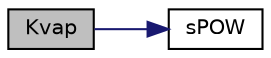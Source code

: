 digraph "Kvap"
{
  edge [fontname="Helvetica",fontsize="10",labelfontname="Helvetica",labelfontsize="10"];
  node [fontname="Helvetica",fontsize="10",shape=record];
  rankdir="LR";
  Node1 [label="Kvap",height=0.2,width=0.4,color="black", fillcolor="grey75", style="filled", fontcolor="black"];
  Node1 -> Node2 [color="midnightblue",fontsize="10",style="solid",fontname="Helvetica"];
  Node2 [label="sPOW",height=0.2,width=0.4,color="black", fillcolor="white", style="filled",URL="$fof__soi_8c.html#a79bb97148b62dfb05e35bb6fb5af4f26"];
}
